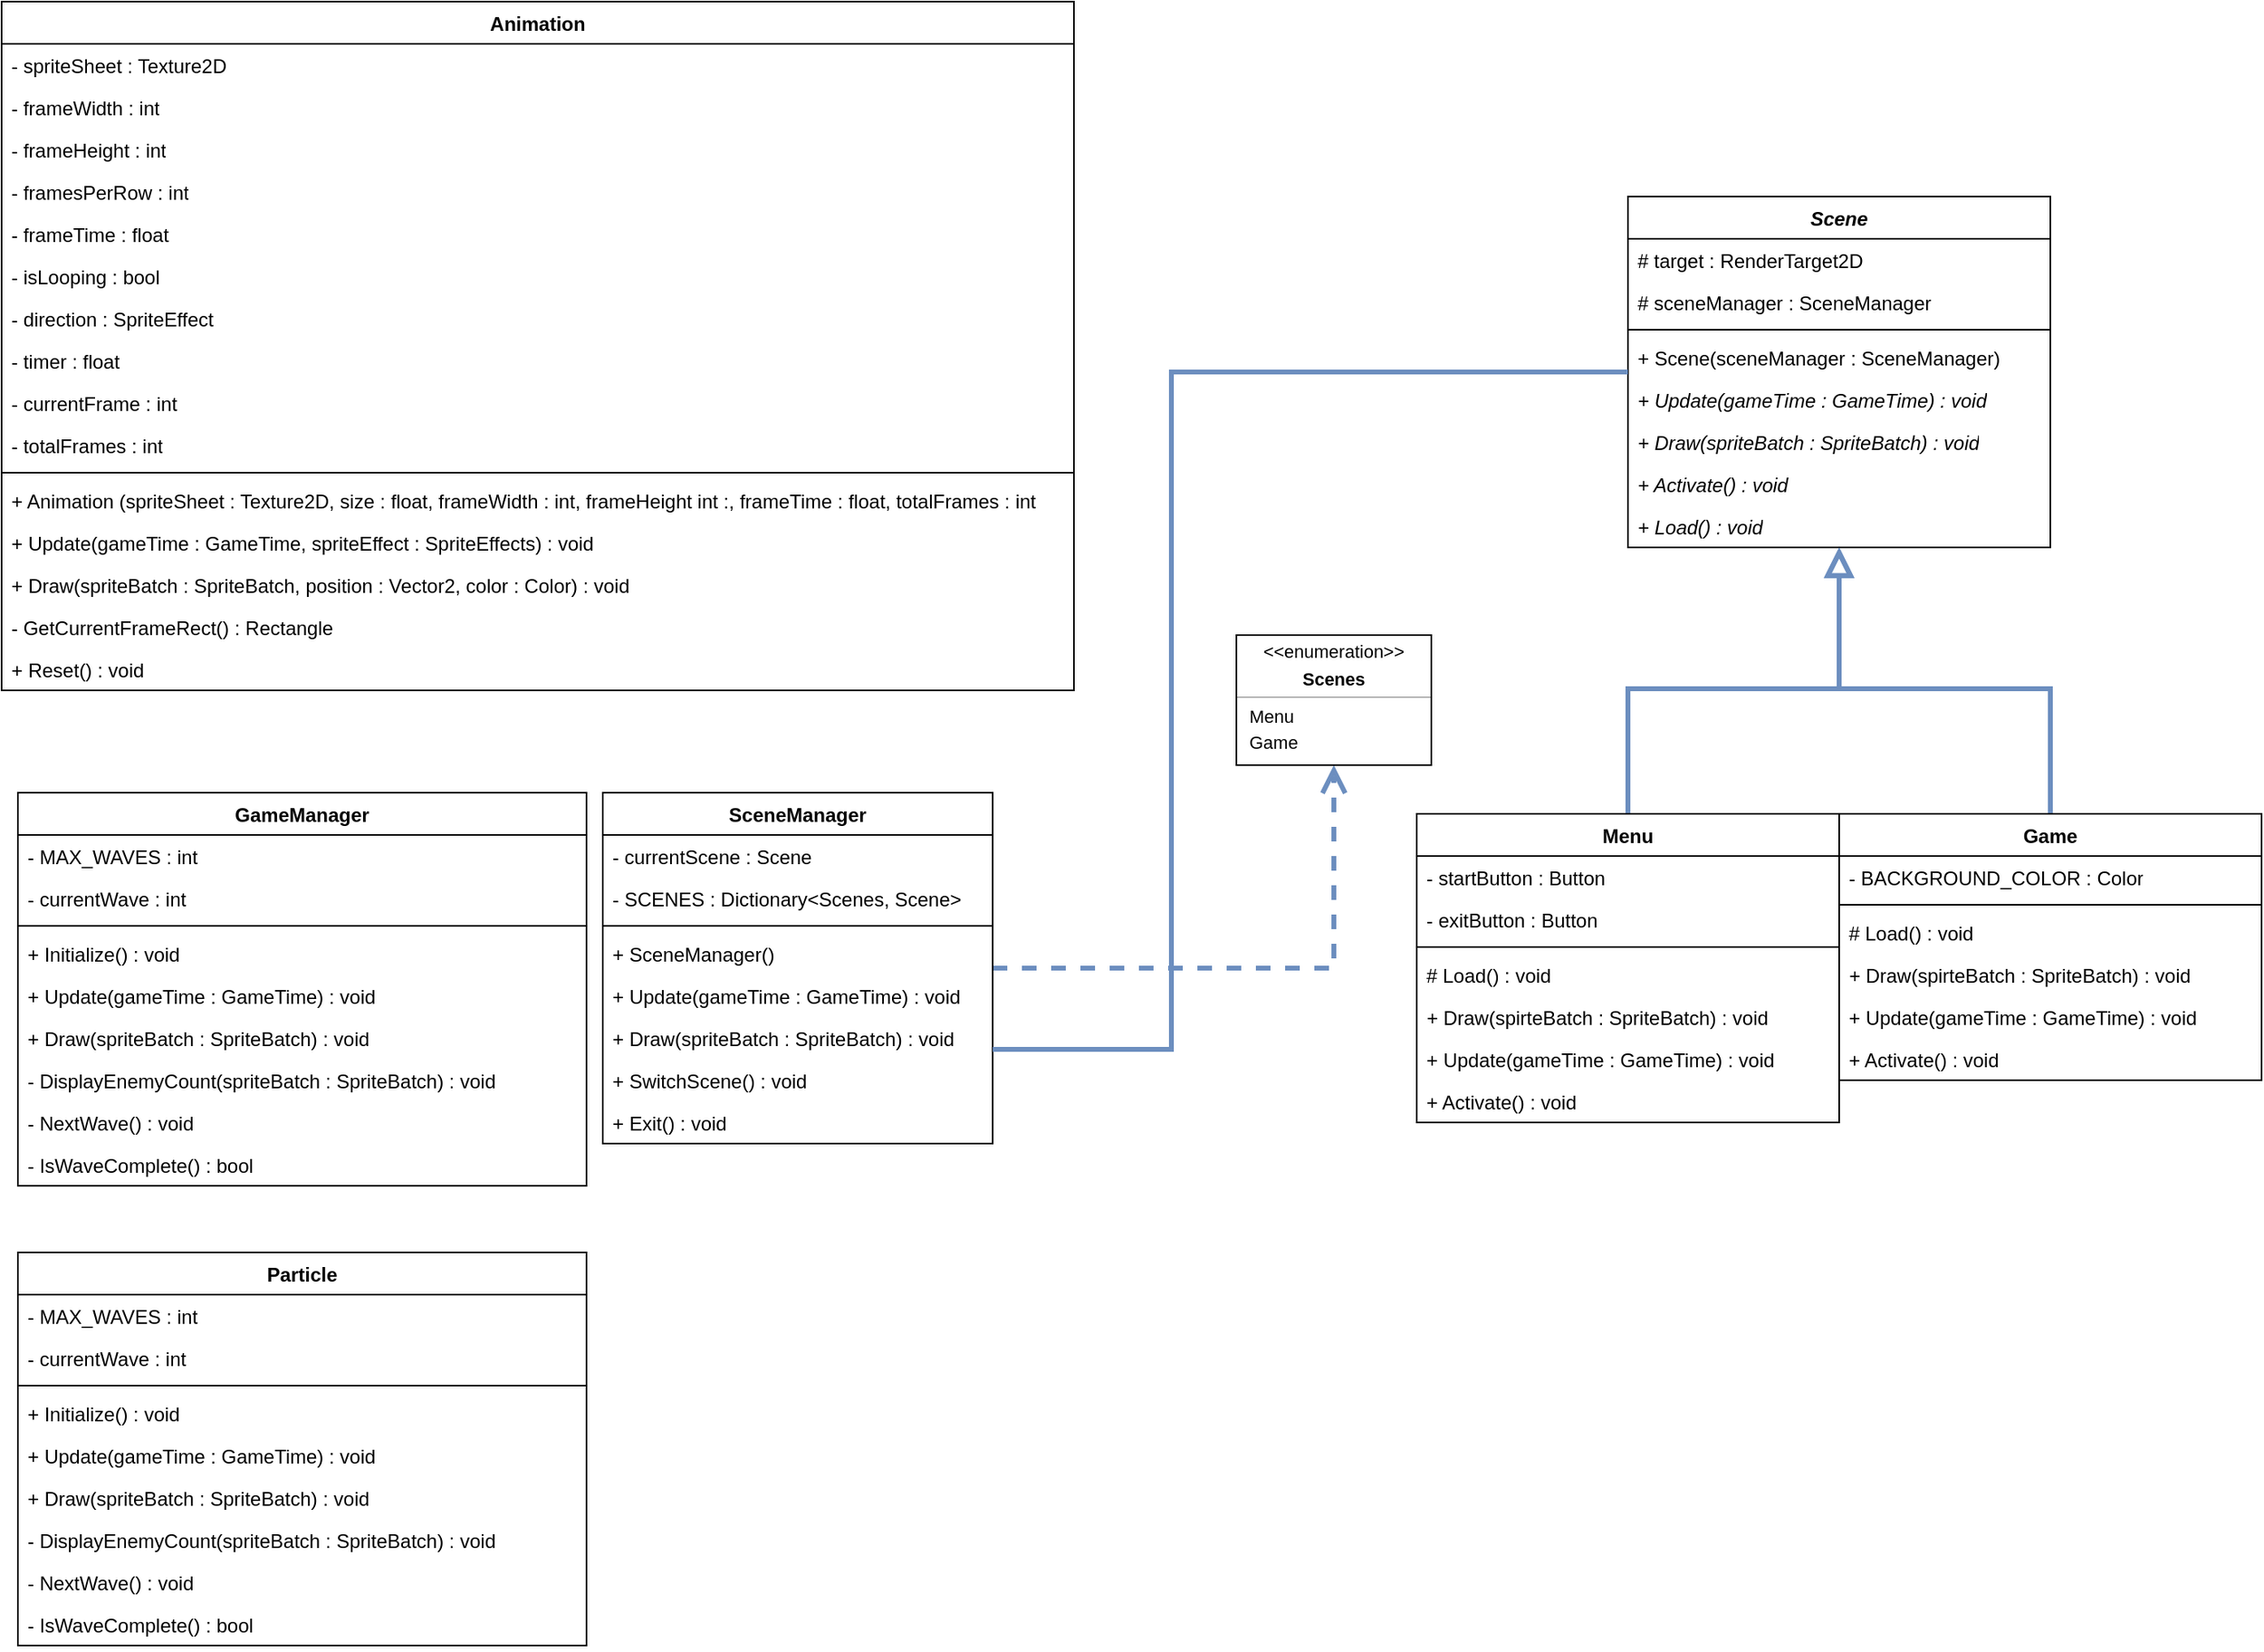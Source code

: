<mxfile version="27.0.9">
  <diagram id="C5RBs43oDa-KdzZeNtuy" name="Page-1">
    <mxGraphModel dx="671" dy="858" grid="1" gridSize="10" guides="1" tooltips="1" connect="1" arrows="1" fold="1" page="1" pageScale="1" pageWidth="827" pageHeight="1169" math="0" shadow="0">
      <root>
        <mxCell id="WIyWlLk6GJQsqaUBKTNV-0" />
        <mxCell id="WIyWlLk6GJQsqaUBKTNV-1" parent="WIyWlLk6GJQsqaUBKTNV-0" />
        <mxCell id="VXJ5ZZsS51Xb56cv5Zg6-0" value="Animation" style="swimlane;fontStyle=1;align=center;verticalAlign=top;childLayout=stackLayout;horizontal=1;startSize=26;horizontalStack=0;resizeParent=1;resizeParentMax=0;resizeLast=0;collapsible=1;marginBottom=0;whiteSpace=wrap;html=1;" parent="WIyWlLk6GJQsqaUBKTNV-1" vertex="1">
          <mxGeometry x="110" y="180" width="660" height="424" as="geometry" />
        </mxCell>
        <mxCell id="VXJ5ZZsS51Xb56cv5Zg6-1" value="- spriteSheet : Texture2D" style="text;strokeColor=none;fillColor=none;align=left;verticalAlign=top;spacingLeft=4;spacingRight=4;overflow=hidden;rotatable=0;points=[[0,0.5],[1,0.5]];portConstraint=eastwest;whiteSpace=wrap;html=1;" parent="VXJ5ZZsS51Xb56cv5Zg6-0" vertex="1">
          <mxGeometry y="26" width="660" height="26" as="geometry" />
        </mxCell>
        <mxCell id="VXJ5ZZsS51Xb56cv5Zg6-7" value="- frameWidth : int" style="text;strokeColor=none;fillColor=none;align=left;verticalAlign=top;spacingLeft=4;spacingRight=4;overflow=hidden;rotatable=0;points=[[0,0.5],[1,0.5]];portConstraint=eastwest;whiteSpace=wrap;html=1;" parent="VXJ5ZZsS51Xb56cv5Zg6-0" vertex="1">
          <mxGeometry y="52" width="660" height="26" as="geometry" />
        </mxCell>
        <mxCell id="VXJ5ZZsS51Xb56cv5Zg6-8" value="- frameHeight : int" style="text;strokeColor=none;fillColor=none;align=left;verticalAlign=top;spacingLeft=4;spacingRight=4;overflow=hidden;rotatable=0;points=[[0,0.5],[1,0.5]];portConstraint=eastwest;whiteSpace=wrap;html=1;" parent="VXJ5ZZsS51Xb56cv5Zg6-0" vertex="1">
          <mxGeometry y="78" width="660" height="26" as="geometry" />
        </mxCell>
        <mxCell id="VXJ5ZZsS51Xb56cv5Zg6-9" value="- framesPerRow : int" style="text;strokeColor=none;fillColor=none;align=left;verticalAlign=top;spacingLeft=4;spacingRight=4;overflow=hidden;rotatable=0;points=[[0,0.5],[1,0.5]];portConstraint=eastwest;whiteSpace=wrap;html=1;" parent="VXJ5ZZsS51Xb56cv5Zg6-0" vertex="1">
          <mxGeometry y="104" width="660" height="26" as="geometry" />
        </mxCell>
        <mxCell id="VXJ5ZZsS51Xb56cv5Zg6-6" value="- frameTime : float" style="text;strokeColor=none;fillColor=none;align=left;verticalAlign=top;spacingLeft=4;spacingRight=4;overflow=hidden;rotatable=0;points=[[0,0.5],[1,0.5]];portConstraint=eastwest;whiteSpace=wrap;html=1;" parent="VXJ5ZZsS51Xb56cv5Zg6-0" vertex="1">
          <mxGeometry y="130" width="660" height="26" as="geometry" />
        </mxCell>
        <mxCell id="VXJ5ZZsS51Xb56cv5Zg6-5" value="- isLooping : bool" style="text;strokeColor=none;fillColor=none;align=left;verticalAlign=top;spacingLeft=4;spacingRight=4;overflow=hidden;rotatable=0;points=[[0,0.5],[1,0.5]];portConstraint=eastwest;whiteSpace=wrap;html=1;" parent="VXJ5ZZsS51Xb56cv5Zg6-0" vertex="1">
          <mxGeometry y="156" width="660" height="26" as="geometry" />
        </mxCell>
        <mxCell id="VXJ5ZZsS51Xb56cv5Zg6-4" value="- direction : SpriteEffect" style="text;strokeColor=none;fillColor=none;align=left;verticalAlign=top;spacingLeft=4;spacingRight=4;overflow=hidden;rotatable=0;points=[[0,0.5],[1,0.5]];portConstraint=eastwest;whiteSpace=wrap;html=1;" parent="VXJ5ZZsS51Xb56cv5Zg6-0" vertex="1">
          <mxGeometry y="182" width="660" height="26" as="geometry" />
        </mxCell>
        <mxCell id="VXJ5ZZsS51Xb56cv5Zg6-11" value="- timer : float" style="text;strokeColor=none;fillColor=none;align=left;verticalAlign=top;spacingLeft=4;spacingRight=4;overflow=hidden;rotatable=0;points=[[0,0.5],[1,0.5]];portConstraint=eastwest;whiteSpace=wrap;html=1;" parent="VXJ5ZZsS51Xb56cv5Zg6-0" vertex="1">
          <mxGeometry y="208" width="660" height="26" as="geometry" />
        </mxCell>
        <mxCell id="VXJ5ZZsS51Xb56cv5Zg6-12" value="- currentFrame : int" style="text;strokeColor=none;fillColor=none;align=left;verticalAlign=top;spacingLeft=4;spacingRight=4;overflow=hidden;rotatable=0;points=[[0,0.5],[1,0.5]];portConstraint=eastwest;whiteSpace=wrap;html=1;" parent="VXJ5ZZsS51Xb56cv5Zg6-0" vertex="1">
          <mxGeometry y="234" width="660" height="26" as="geometry" />
        </mxCell>
        <mxCell id="VXJ5ZZsS51Xb56cv5Zg6-10" value="- totalFrames : int" style="text;strokeColor=none;fillColor=none;align=left;verticalAlign=top;spacingLeft=4;spacingRight=4;overflow=hidden;rotatable=0;points=[[0,0.5],[1,0.5]];portConstraint=eastwest;whiteSpace=wrap;html=1;" parent="VXJ5ZZsS51Xb56cv5Zg6-0" vertex="1">
          <mxGeometry y="260" width="660" height="26" as="geometry" />
        </mxCell>
        <mxCell id="VXJ5ZZsS51Xb56cv5Zg6-2" value="" style="line;strokeWidth=1;fillColor=none;align=left;verticalAlign=middle;spacingTop=-1;spacingLeft=3;spacingRight=3;rotatable=0;labelPosition=right;points=[];portConstraint=eastwest;strokeColor=inherit;" parent="VXJ5ZZsS51Xb56cv5Zg6-0" vertex="1">
          <mxGeometry y="286" width="660" height="8" as="geometry" />
        </mxCell>
        <mxCell id="VXJ5ZZsS51Xb56cv5Zg6-3" value="+ Animation (spriteSheet : Texture2D,&lt;span style=&quot;background-color: transparent; color: light-dark(rgb(0, 0, 0), rgb(255, 255, 255));&quot;&gt;&amp;nbsp;size : float, frameWidth : int, frameHeight int :, frameTime :&amp;nbsp;&lt;/span&gt;float&lt;span style=&quot;background-color: transparent; color: light-dark(rgb(0, 0, 0), rgb(255, 255, 255));&quot;&gt;, totalFrames :&amp;nbsp;&lt;/span&gt;int" style="text;strokeColor=none;fillColor=none;align=left;verticalAlign=top;spacingLeft=4;spacingRight=4;overflow=hidden;rotatable=0;points=[[0,0.5],[1,0.5]];portConstraint=eastwest;whiteSpace=wrap;html=1;" parent="VXJ5ZZsS51Xb56cv5Zg6-0" vertex="1">
          <mxGeometry y="294" width="660" height="26" as="geometry" />
        </mxCell>
        <mxCell id="VXJ5ZZsS51Xb56cv5Zg6-13" value="+ Update(gameTime : GameTime, spriteEffect : SpriteEffects) : void" style="text;strokeColor=none;fillColor=none;align=left;verticalAlign=top;spacingLeft=4;spacingRight=4;overflow=hidden;rotatable=0;points=[[0,0.5],[1,0.5]];portConstraint=eastwest;whiteSpace=wrap;html=1;" parent="VXJ5ZZsS51Xb56cv5Zg6-0" vertex="1">
          <mxGeometry y="320" width="660" height="26" as="geometry" />
        </mxCell>
        <mxCell id="VXJ5ZZsS51Xb56cv5Zg6-14" value="+ Draw(spriteBatch : SpriteBatch, position : Vector2, color : Color) : void" style="text;strokeColor=none;fillColor=none;align=left;verticalAlign=top;spacingLeft=4;spacingRight=4;overflow=hidden;rotatable=0;points=[[0,0.5],[1,0.5]];portConstraint=eastwest;whiteSpace=wrap;html=1;" parent="VXJ5ZZsS51Xb56cv5Zg6-0" vertex="1">
          <mxGeometry y="346" width="660" height="26" as="geometry" />
        </mxCell>
        <mxCell id="VXJ5ZZsS51Xb56cv5Zg6-15" value="- GetCurrentFrameRect() : Rectangle" style="text;strokeColor=none;fillColor=none;align=left;verticalAlign=top;spacingLeft=4;spacingRight=4;overflow=hidden;rotatable=0;points=[[0,0.5],[1,0.5]];portConstraint=eastwest;whiteSpace=wrap;html=1;" parent="VXJ5ZZsS51Xb56cv5Zg6-0" vertex="1">
          <mxGeometry y="372" width="660" height="26" as="geometry" />
        </mxCell>
        <mxCell id="VXJ5ZZsS51Xb56cv5Zg6-16" value="+ Reset() : void" style="text;strokeColor=none;fillColor=none;align=left;verticalAlign=top;spacingLeft=4;spacingRight=4;overflow=hidden;rotatable=0;points=[[0,0.5],[1,0.5]];portConstraint=eastwest;whiteSpace=wrap;html=1;" parent="VXJ5ZZsS51Xb56cv5Zg6-0" vertex="1">
          <mxGeometry y="398" width="660" height="26" as="geometry" />
        </mxCell>
        <mxCell id="9E3erqi0xKMwT2Z8_lyL-12" style="edgeStyle=orthogonalEdgeStyle;shape=connector;rounded=0;orthogonalLoop=1;jettySize=auto;html=1;strokeColor=#6c8ebf;strokeWidth=3;align=center;verticalAlign=middle;fontFamily=Helvetica;fontSize=11;fontColor=default;labelBackgroundColor=default;startFill=0;startSize=11;endArrow=open;endFill=0;endSize=11;fillColor=#dae8fc;dashed=1;entryX=0.5;entryY=1;entryDx=0;entryDy=0;" edge="1" parent="WIyWlLk6GJQsqaUBKTNV-1" source="HJtM9BOFOUi7Kl8gC-9O-0" target="HJtM9BOFOUi7Kl8gC-9O-42">
          <mxGeometry relative="1" as="geometry" />
        </mxCell>
        <mxCell id="HJtM9BOFOUi7Kl8gC-9O-0" value="SceneManager" style="swimlane;fontStyle=1;align=center;verticalAlign=top;childLayout=stackLayout;horizontal=1;startSize=26;horizontalStack=0;resizeParent=1;resizeParentMax=0;resizeLast=0;collapsible=1;marginBottom=0;whiteSpace=wrap;html=1;" parent="WIyWlLk6GJQsqaUBKTNV-1" vertex="1">
          <mxGeometry x="480" y="667" width="240" height="216" as="geometry" />
        </mxCell>
        <mxCell id="HJtM9BOFOUi7Kl8gC-9O-1" value="- currentScene : Scene" style="text;strokeColor=none;fillColor=none;align=left;verticalAlign=top;spacingLeft=4;spacingRight=4;overflow=hidden;rotatable=0;points=[[0,0.5],[1,0.5]];portConstraint=eastwest;whiteSpace=wrap;html=1;" parent="HJtM9BOFOUi7Kl8gC-9O-0" vertex="1">
          <mxGeometry y="26" width="240" height="26" as="geometry" />
        </mxCell>
        <mxCell id="HJtM9BOFOUi7Kl8gC-9O-2" value="- SCENES : Dictionary&amp;lt;Scenes, Scene&amp;gt;" style="text;strokeColor=none;fillColor=none;align=left;verticalAlign=top;spacingLeft=4;spacingRight=4;overflow=hidden;rotatable=0;points=[[0,0.5],[1,0.5]];portConstraint=eastwest;whiteSpace=wrap;html=1;" parent="HJtM9BOFOUi7Kl8gC-9O-0" vertex="1">
          <mxGeometry y="52" width="240" height="26" as="geometry" />
        </mxCell>
        <mxCell id="HJtM9BOFOUi7Kl8gC-9O-11" value="" style="line;strokeWidth=1;fillColor=none;align=left;verticalAlign=middle;spacingTop=-1;spacingLeft=3;spacingRight=3;rotatable=0;labelPosition=right;points=[];portConstraint=eastwest;strokeColor=inherit;" parent="HJtM9BOFOUi7Kl8gC-9O-0" vertex="1">
          <mxGeometry y="78" width="240" height="8" as="geometry" />
        </mxCell>
        <mxCell id="HJtM9BOFOUi7Kl8gC-9O-12" value="+ SceneManager()" style="text;strokeColor=none;fillColor=none;align=left;verticalAlign=top;spacingLeft=4;spacingRight=4;overflow=hidden;rotatable=0;points=[[0,0.5],[1,0.5]];portConstraint=eastwest;whiteSpace=wrap;html=1;" parent="HJtM9BOFOUi7Kl8gC-9O-0" vertex="1">
          <mxGeometry y="86" width="240" height="26" as="geometry" />
        </mxCell>
        <mxCell id="HJtM9BOFOUi7Kl8gC-9O-13" value="+ Update(gameTime : GameTime) : void" style="text;strokeColor=none;fillColor=none;align=left;verticalAlign=top;spacingLeft=4;spacingRight=4;overflow=hidden;rotatable=0;points=[[0,0.5],[1,0.5]];portConstraint=eastwest;whiteSpace=wrap;html=1;" parent="HJtM9BOFOUi7Kl8gC-9O-0" vertex="1">
          <mxGeometry y="112" width="240" height="26" as="geometry" />
        </mxCell>
        <mxCell id="HJtM9BOFOUi7Kl8gC-9O-14" value="+ Draw(spriteBatch : SpriteBatch) : void" style="text;strokeColor=none;fillColor=none;align=left;verticalAlign=top;spacingLeft=4;spacingRight=4;overflow=hidden;rotatable=0;points=[[0,0.5],[1,0.5]];portConstraint=eastwest;whiteSpace=wrap;html=1;" parent="HJtM9BOFOUi7Kl8gC-9O-0" vertex="1">
          <mxGeometry y="138" width="240" height="26" as="geometry" />
        </mxCell>
        <mxCell id="HJtM9BOFOUi7Kl8gC-9O-15" value="+ SwitchScene() : void" style="text;strokeColor=none;fillColor=none;align=left;verticalAlign=top;spacingLeft=4;spacingRight=4;overflow=hidden;rotatable=0;points=[[0,0.5],[1,0.5]];portConstraint=eastwest;whiteSpace=wrap;html=1;" parent="HJtM9BOFOUi7Kl8gC-9O-0" vertex="1">
          <mxGeometry y="164" width="240" height="26" as="geometry" />
        </mxCell>
        <mxCell id="HJtM9BOFOUi7Kl8gC-9O-16" value="+ Exit() : void" style="text;strokeColor=none;fillColor=none;align=left;verticalAlign=top;spacingLeft=4;spacingRight=4;overflow=hidden;rotatable=0;points=[[0,0.5],[1,0.5]];portConstraint=eastwest;whiteSpace=wrap;html=1;" parent="HJtM9BOFOUi7Kl8gC-9O-0" vertex="1">
          <mxGeometry y="190" width="240" height="26" as="geometry" />
        </mxCell>
        <mxCell id="HJtM9BOFOUi7Kl8gC-9O-17" value="&lt;i&gt;Scene&lt;/i&gt;" style="swimlane;fontStyle=1;align=center;verticalAlign=top;childLayout=stackLayout;horizontal=1;startSize=26;horizontalStack=0;resizeParent=1;resizeParentMax=0;resizeLast=0;collapsible=1;marginBottom=0;whiteSpace=wrap;html=1;" parent="WIyWlLk6GJQsqaUBKTNV-1" vertex="1">
          <mxGeometry x="1111" y="300" width="260" height="216" as="geometry" />
        </mxCell>
        <mxCell id="HJtM9BOFOUi7Kl8gC-9O-18" value="# target : RenderTarget2D" style="text;strokeColor=none;fillColor=none;align=left;verticalAlign=top;spacingLeft=4;spacingRight=4;overflow=hidden;rotatable=0;points=[[0,0.5],[1,0.5]];portConstraint=eastwest;whiteSpace=wrap;html=1;" parent="HJtM9BOFOUi7Kl8gC-9O-17" vertex="1">
          <mxGeometry y="26" width="260" height="26" as="geometry" />
        </mxCell>
        <mxCell id="HJtM9BOFOUi7Kl8gC-9O-19" value="# sceneManager : SceneManager" style="text;strokeColor=none;fillColor=none;align=left;verticalAlign=top;spacingLeft=4;spacingRight=4;overflow=hidden;rotatable=0;points=[[0,0.5],[1,0.5]];portConstraint=eastwest;whiteSpace=wrap;html=1;" parent="HJtM9BOFOUi7Kl8gC-9O-17" vertex="1">
          <mxGeometry y="52" width="260" height="26" as="geometry" />
        </mxCell>
        <mxCell id="HJtM9BOFOUi7Kl8gC-9O-28" value="" style="line;strokeWidth=1;fillColor=none;align=left;verticalAlign=middle;spacingTop=-1;spacingLeft=3;spacingRight=3;rotatable=0;labelPosition=right;points=[];portConstraint=eastwest;strokeColor=inherit;" parent="HJtM9BOFOUi7Kl8gC-9O-17" vertex="1">
          <mxGeometry y="78" width="260" height="8" as="geometry" />
        </mxCell>
        <mxCell id="HJtM9BOFOUi7Kl8gC-9O-29" value="+ Scene(sceneManager : SceneManager)" style="text;strokeColor=none;fillColor=none;align=left;verticalAlign=top;spacingLeft=4;spacingRight=4;overflow=hidden;rotatable=0;points=[[0,0.5],[1,0.5]];portConstraint=eastwest;whiteSpace=wrap;html=1;" parent="HJtM9BOFOUi7Kl8gC-9O-17" vertex="1">
          <mxGeometry y="86" width="260" height="26" as="geometry" />
        </mxCell>
        <mxCell id="HJtM9BOFOUi7Kl8gC-9O-30" value="&lt;i&gt;+ Update(gameTime : GameTime) : void&lt;/i&gt;" style="text;strokeColor=none;fillColor=none;align=left;verticalAlign=top;spacingLeft=4;spacingRight=4;overflow=hidden;rotatable=0;points=[[0,0.5],[1,0.5]];portConstraint=eastwest;whiteSpace=wrap;html=1;" parent="HJtM9BOFOUi7Kl8gC-9O-17" vertex="1">
          <mxGeometry y="112" width="260" height="26" as="geometry" />
        </mxCell>
        <mxCell id="HJtM9BOFOUi7Kl8gC-9O-31" value="&lt;i&gt;+ Draw(spriteBatch : SpriteBatch) : void&lt;/i&gt;" style="text;strokeColor=none;fillColor=none;align=left;verticalAlign=top;spacingLeft=4;spacingRight=4;overflow=hidden;rotatable=0;points=[[0,0.5],[1,0.5]];portConstraint=eastwest;whiteSpace=wrap;html=1;" parent="HJtM9BOFOUi7Kl8gC-9O-17" vertex="1">
          <mxGeometry y="138" width="260" height="26" as="geometry" />
        </mxCell>
        <mxCell id="HJtM9BOFOUi7Kl8gC-9O-32" value="&lt;i&gt;+ Activate() : void&lt;/i&gt;" style="text;strokeColor=none;fillColor=none;align=left;verticalAlign=top;spacingLeft=4;spacingRight=4;overflow=hidden;rotatable=0;points=[[0,0.5],[1,0.5]];portConstraint=eastwest;whiteSpace=wrap;html=1;" parent="HJtM9BOFOUi7Kl8gC-9O-17" vertex="1">
          <mxGeometry y="164" width="260" height="26" as="geometry" />
        </mxCell>
        <mxCell id="HJtM9BOFOUi7Kl8gC-9O-34" value="&lt;i&gt;+ Load() : void&lt;/i&gt;" style="text;strokeColor=none;fillColor=none;align=left;verticalAlign=top;spacingLeft=4;spacingRight=4;overflow=hidden;rotatable=0;points=[[0,0.5],[1,0.5]];portConstraint=eastwest;whiteSpace=wrap;html=1;" parent="HJtM9BOFOUi7Kl8gC-9O-17" vertex="1">
          <mxGeometry y="190" width="260" height="26" as="geometry" />
        </mxCell>
        <mxCell id="HJtM9BOFOUi7Kl8gC-9O-35" style="edgeStyle=orthogonalEdgeStyle;rounded=0;orthogonalLoop=1;jettySize=auto;html=1;strokeWidth=3;endArrow=none;endFill=0;startSize=11;endSize=11;fillColor=#dae8fc;strokeColor=#6c8ebf;startFill=0;" parent="WIyWlLk6GJQsqaUBKTNV-1" source="HJtM9BOFOUi7Kl8gC-9O-0" target="HJtM9BOFOUi7Kl8gC-9O-17" edge="1">
          <mxGeometry relative="1" as="geometry">
            <Array as="points">
              <mxPoint x="830" y="825" />
              <mxPoint x="830" y="408" />
            </Array>
            <mxPoint x="770" y="825" as="sourcePoint" />
          </mxGeometry>
        </mxCell>
        <mxCell id="HJtM9BOFOUi7Kl8gC-9O-36" value="" style="fontStyle=1;align=center;verticalAlign=middle;childLayout=stackLayout;horizontal=1;horizontalStack=0;resizeParent=1;resizeParentMax=0;resizeLast=0;marginBottom=0;fontFamily=Helvetica;fontSize=11;fontColor=default;labelBackgroundColor=default;" parent="WIyWlLk6GJQsqaUBKTNV-1" vertex="1">
          <mxGeometry x="870" y="570" width="120" height="80" as="geometry" />
        </mxCell>
        <mxCell id="HJtM9BOFOUi7Kl8gC-9O-37" value="&amp;lt;&amp;lt;enumeration&amp;gt;&amp;gt;" style="html=1;align=center;spacing=0;verticalAlign=middle;strokeColor=none;fillColor=none;whiteSpace=wrap;fontFamily=Helvetica;fontSize=11;fontColor=default;labelBackgroundColor=default;" parent="HJtM9BOFOUi7Kl8gC-9O-36" vertex="1">
          <mxGeometry width="120" height="20" as="geometry" />
        </mxCell>
        <mxCell id="HJtM9BOFOUi7Kl8gC-9O-38" value="Scenes" style="html=1;align=center;spacing=0;verticalAlign=middle;strokeColor=none;fillColor=none;whiteSpace=wrap;fontStyle=1;fontFamily=Helvetica;fontSize=11;fontColor=default;labelBackgroundColor=default;" parent="HJtM9BOFOUi7Kl8gC-9O-36" vertex="1">
          <mxGeometry y="20" width="120" height="14" as="geometry" />
        </mxCell>
        <mxCell id="HJtM9BOFOUi7Kl8gC-9O-39" value="" style="line;strokeWidth=0.25;fillColor=none;align=left;verticalAlign=middle;spacingTop=-1;spacingLeft=3;spacingRight=3;rotatable=0;labelPosition=right;points=[];portConstraint=eastwest;fontFamily=Helvetica;fontSize=11;fontColor=default;labelBackgroundColor=default;" parent="HJtM9BOFOUi7Kl8gC-9O-36" vertex="1">
          <mxGeometry y="34" width="120" height="8" as="geometry" />
        </mxCell>
        <mxCell id="HJtM9BOFOUi7Kl8gC-9O-40" value="Menu" style="html=1;align=left;spacing=0;spacingLeft=8;verticalAlign=middle;strokeColor=none;fillColor=none;whiteSpace=wrap;fontFamily=Helvetica;fontSize=11;fontColor=default;labelBackgroundColor=default;" parent="HJtM9BOFOUi7Kl8gC-9O-36" vertex="1">
          <mxGeometry y="42" width="120" height="16" as="geometry" />
        </mxCell>
        <mxCell id="HJtM9BOFOUi7Kl8gC-9O-41" value="Game" style="html=1;align=left;spacing=0;spacingLeft=8;verticalAlign=middle;strokeColor=none;fillColor=none;whiteSpace=wrap;fontFamily=Helvetica;fontSize=11;fontColor=default;labelBackgroundColor=default;" parent="HJtM9BOFOUi7Kl8gC-9O-36" vertex="1">
          <mxGeometry y="58" width="120" height="16" as="geometry" />
        </mxCell>
        <mxCell id="HJtM9BOFOUi7Kl8gC-9O-42" value="" style="html=1;align=left;spacing=0;spacingLeft=8;verticalAlign=middle;strokeColor=none;fillColor=none;whiteSpace=wrap;fontFamily=Helvetica;fontSize=11;fontColor=default;labelBackgroundColor=default;" parent="HJtM9BOFOUi7Kl8gC-9O-36" vertex="1">
          <mxGeometry y="74" width="120" height="6" as="geometry" />
        </mxCell>
        <mxCell id="HJtM9BOFOUi7Kl8gC-9O-52" style="edgeStyle=orthogonalEdgeStyle;shape=connector;rounded=0;orthogonalLoop=1;jettySize=auto;html=1;exitX=0.5;exitY=0;exitDx=0;exitDy=0;strokeColor=#6c8ebf;strokeWidth=3;align=center;verticalAlign=middle;fontFamily=Helvetica;fontSize=11;fontColor=default;labelBackgroundColor=default;startSize=11;endArrow=block;endFill=0;endSize=11;fillColor=#dae8fc;" parent="WIyWlLk6GJQsqaUBKTNV-1" source="HJtM9BOFOUi7Kl8gC-9O-43" target="HJtM9BOFOUi7Kl8gC-9O-17" edge="1">
          <mxGeometry relative="1" as="geometry" />
        </mxCell>
        <mxCell id="HJtM9BOFOUi7Kl8gC-9O-43" value="Menu" style="swimlane;fontStyle=1;align=center;verticalAlign=top;childLayout=stackLayout;horizontal=1;startSize=26;horizontalStack=0;resizeParent=1;resizeParentMax=0;resizeLast=0;collapsible=1;marginBottom=0;whiteSpace=wrap;html=1;" parent="WIyWlLk6GJQsqaUBKTNV-1" vertex="1">
          <mxGeometry x="981" y="680" width="260" height="190" as="geometry" />
        </mxCell>
        <mxCell id="HJtM9BOFOUi7Kl8gC-9O-44" value="- startButton : Button" style="text;strokeColor=none;fillColor=none;align=left;verticalAlign=top;spacingLeft=4;spacingRight=4;overflow=hidden;rotatable=0;points=[[0,0.5],[1,0.5]];portConstraint=eastwest;whiteSpace=wrap;html=1;" parent="HJtM9BOFOUi7Kl8gC-9O-43" vertex="1">
          <mxGeometry y="26" width="260" height="26" as="geometry" />
        </mxCell>
        <mxCell id="HJtM9BOFOUi7Kl8gC-9O-45" value="- exitButton : Button" style="text;strokeColor=none;fillColor=none;align=left;verticalAlign=top;spacingLeft=4;spacingRight=4;overflow=hidden;rotatable=0;points=[[0,0.5],[1,0.5]];portConstraint=eastwest;whiteSpace=wrap;html=1;" parent="HJtM9BOFOUi7Kl8gC-9O-43" vertex="1">
          <mxGeometry y="52" width="260" height="26" as="geometry" />
        </mxCell>
        <mxCell id="HJtM9BOFOUi7Kl8gC-9O-46" value="" style="line;strokeWidth=1;fillColor=none;align=left;verticalAlign=middle;spacingTop=-1;spacingLeft=3;spacingRight=3;rotatable=0;labelPosition=right;points=[];portConstraint=eastwest;strokeColor=inherit;" parent="HJtM9BOFOUi7Kl8gC-9O-43" vertex="1">
          <mxGeometry y="78" width="260" height="8" as="geometry" />
        </mxCell>
        <mxCell id="HJtM9BOFOUi7Kl8gC-9O-47" value="# Load() : void" style="text;strokeColor=none;fillColor=none;align=left;verticalAlign=top;spacingLeft=4;spacingRight=4;overflow=hidden;rotatable=0;points=[[0,0.5],[1,0.5]];portConstraint=eastwest;whiteSpace=wrap;html=1;" parent="HJtM9BOFOUi7Kl8gC-9O-43" vertex="1">
          <mxGeometry y="86" width="260" height="26" as="geometry" />
        </mxCell>
        <mxCell id="HJtM9BOFOUi7Kl8gC-9O-48" value="&lt;i&gt;+ &lt;/i&gt;Draw(spirteBatch : SpriteBatch) : void&amp;nbsp;" style="text;strokeColor=none;fillColor=none;align=left;verticalAlign=top;spacingLeft=4;spacingRight=4;overflow=hidden;rotatable=0;points=[[0,0.5],[1,0.5]];portConstraint=eastwest;whiteSpace=wrap;html=1;" parent="HJtM9BOFOUi7Kl8gC-9O-43" vertex="1">
          <mxGeometry y="112" width="260" height="26" as="geometry" />
        </mxCell>
        <mxCell id="HJtM9BOFOUi7Kl8gC-9O-53" value="+ Update(gameTime : GameTime) : void" style="text;strokeColor=none;fillColor=none;align=left;verticalAlign=top;spacingLeft=4;spacingRight=4;overflow=hidden;rotatable=0;points=[[0,0.5],[1,0.5]];portConstraint=eastwest;whiteSpace=wrap;html=1;" parent="HJtM9BOFOUi7Kl8gC-9O-43" vertex="1">
          <mxGeometry y="138" width="260" height="26" as="geometry" />
        </mxCell>
        <mxCell id="HJtM9BOFOUi7Kl8gC-9O-50" value="+ Activate() : void" style="text;strokeColor=none;fillColor=none;align=left;verticalAlign=top;spacingLeft=4;spacingRight=4;overflow=hidden;rotatable=0;points=[[0,0.5],[1,0.5]];portConstraint=eastwest;whiteSpace=wrap;html=1;" parent="HJtM9BOFOUi7Kl8gC-9O-43" vertex="1">
          <mxGeometry y="164" width="260" height="26" as="geometry" />
        </mxCell>
        <mxCell id="HJtM9BOFOUi7Kl8gC-9O-63" style="edgeStyle=orthogonalEdgeStyle;shape=connector;rounded=0;orthogonalLoop=1;jettySize=auto;html=1;exitX=0.5;exitY=0;exitDx=0;exitDy=0;strokeColor=#6c8ebf;strokeWidth=3;align=center;verticalAlign=middle;fontFamily=Helvetica;fontSize=11;fontColor=default;labelBackgroundColor=default;startSize=11;endArrow=block;endFill=0;endSize=11;fillColor=#dae8fc;" parent="WIyWlLk6GJQsqaUBKTNV-1" source="HJtM9BOFOUi7Kl8gC-9O-55" target="HJtM9BOFOUi7Kl8gC-9O-17" edge="1">
          <mxGeometry relative="1" as="geometry" />
        </mxCell>
        <mxCell id="HJtM9BOFOUi7Kl8gC-9O-55" value="Game" style="swimlane;fontStyle=1;align=center;verticalAlign=top;childLayout=stackLayout;horizontal=1;startSize=26;horizontalStack=0;resizeParent=1;resizeParentMax=0;resizeLast=0;collapsible=1;marginBottom=0;whiteSpace=wrap;html=1;" parent="WIyWlLk6GJQsqaUBKTNV-1" vertex="1">
          <mxGeometry x="1241" y="680" width="260" height="164" as="geometry" />
        </mxCell>
        <mxCell id="HJtM9BOFOUi7Kl8gC-9O-56" value="- BACKGROUND_COLOR : Color" style="text;strokeColor=none;fillColor=none;align=left;verticalAlign=top;spacingLeft=4;spacingRight=4;overflow=hidden;rotatable=0;points=[[0,0.5],[1,0.5]];portConstraint=eastwest;whiteSpace=wrap;html=1;" parent="HJtM9BOFOUi7Kl8gC-9O-55" vertex="1">
          <mxGeometry y="26" width="260" height="26" as="geometry" />
        </mxCell>
        <mxCell id="HJtM9BOFOUi7Kl8gC-9O-58" value="" style="line;strokeWidth=1;fillColor=none;align=left;verticalAlign=middle;spacingTop=-1;spacingLeft=3;spacingRight=3;rotatable=0;labelPosition=right;points=[];portConstraint=eastwest;strokeColor=inherit;" parent="HJtM9BOFOUi7Kl8gC-9O-55" vertex="1">
          <mxGeometry y="52" width="260" height="8" as="geometry" />
        </mxCell>
        <mxCell id="HJtM9BOFOUi7Kl8gC-9O-59" value="# Load() : void" style="text;strokeColor=none;fillColor=none;align=left;verticalAlign=top;spacingLeft=4;spacingRight=4;overflow=hidden;rotatable=0;points=[[0,0.5],[1,0.5]];portConstraint=eastwest;whiteSpace=wrap;html=1;" parent="HJtM9BOFOUi7Kl8gC-9O-55" vertex="1">
          <mxGeometry y="60" width="260" height="26" as="geometry" />
        </mxCell>
        <mxCell id="HJtM9BOFOUi7Kl8gC-9O-60" value="&lt;i&gt;+ &lt;/i&gt;Draw(spirteBatch : SpriteBatch) : void&amp;nbsp;" style="text;strokeColor=none;fillColor=none;align=left;verticalAlign=top;spacingLeft=4;spacingRight=4;overflow=hidden;rotatable=0;points=[[0,0.5],[1,0.5]];portConstraint=eastwest;whiteSpace=wrap;html=1;" parent="HJtM9BOFOUi7Kl8gC-9O-55" vertex="1">
          <mxGeometry y="86" width="260" height="26" as="geometry" />
        </mxCell>
        <mxCell id="HJtM9BOFOUi7Kl8gC-9O-61" value="+ Update(gameTime : GameTime) : void" style="text;strokeColor=none;fillColor=none;align=left;verticalAlign=top;spacingLeft=4;spacingRight=4;overflow=hidden;rotatable=0;points=[[0,0.5],[1,0.5]];portConstraint=eastwest;whiteSpace=wrap;html=1;" parent="HJtM9BOFOUi7Kl8gC-9O-55" vertex="1">
          <mxGeometry y="112" width="260" height="26" as="geometry" />
        </mxCell>
        <mxCell id="HJtM9BOFOUi7Kl8gC-9O-62" value="+ Activate() : void" style="text;strokeColor=none;fillColor=none;align=left;verticalAlign=top;spacingLeft=4;spacingRight=4;overflow=hidden;rotatable=0;points=[[0,0.5],[1,0.5]];portConstraint=eastwest;whiteSpace=wrap;html=1;" parent="HJtM9BOFOUi7Kl8gC-9O-55" vertex="1">
          <mxGeometry y="138" width="260" height="26" as="geometry" />
        </mxCell>
        <mxCell id="9E3erqi0xKMwT2Z8_lyL-1" value="GameManager" style="swimlane;fontStyle=1;align=center;verticalAlign=top;childLayout=stackLayout;horizontal=1;startSize=26;horizontalStack=0;resizeParent=1;resizeParentMax=0;resizeLast=0;collapsible=1;marginBottom=0;whiteSpace=wrap;html=1;" vertex="1" parent="WIyWlLk6GJQsqaUBKTNV-1">
          <mxGeometry x="120" y="667" width="350" height="242" as="geometry" />
        </mxCell>
        <mxCell id="9E3erqi0xKMwT2Z8_lyL-2" value="- MAX_WAVES : int" style="text;strokeColor=none;fillColor=none;align=left;verticalAlign=top;spacingLeft=4;spacingRight=4;overflow=hidden;rotatable=0;points=[[0,0.5],[1,0.5]];portConstraint=eastwest;whiteSpace=wrap;html=1;" vertex="1" parent="9E3erqi0xKMwT2Z8_lyL-1">
          <mxGeometry y="26" width="350" height="26" as="geometry" />
        </mxCell>
        <mxCell id="9E3erqi0xKMwT2Z8_lyL-3" value="- currentWave : int" style="text;strokeColor=none;fillColor=none;align=left;verticalAlign=top;spacingLeft=4;spacingRight=4;overflow=hidden;rotatable=0;points=[[0,0.5],[1,0.5]];portConstraint=eastwest;whiteSpace=wrap;html=1;" vertex="1" parent="9E3erqi0xKMwT2Z8_lyL-1">
          <mxGeometry y="52" width="350" height="26" as="geometry" />
        </mxCell>
        <mxCell id="9E3erqi0xKMwT2Z8_lyL-4" value="" style="line;strokeWidth=1;fillColor=none;align=left;verticalAlign=middle;spacingTop=-1;spacingLeft=3;spacingRight=3;rotatable=0;labelPosition=right;points=[];portConstraint=eastwest;strokeColor=inherit;" vertex="1" parent="9E3erqi0xKMwT2Z8_lyL-1">
          <mxGeometry y="78" width="350" height="8" as="geometry" />
        </mxCell>
        <mxCell id="9E3erqi0xKMwT2Z8_lyL-5" value="+ Initialize() : void" style="text;strokeColor=none;fillColor=none;align=left;verticalAlign=top;spacingLeft=4;spacingRight=4;overflow=hidden;rotatable=0;points=[[0,0.5],[1,0.5]];portConstraint=eastwest;whiteSpace=wrap;html=1;" vertex="1" parent="9E3erqi0xKMwT2Z8_lyL-1">
          <mxGeometry y="86" width="350" height="26" as="geometry" />
        </mxCell>
        <mxCell id="9E3erqi0xKMwT2Z8_lyL-6" value="+ Update(gameTime : GameTime) : void" style="text;strokeColor=none;fillColor=none;align=left;verticalAlign=top;spacingLeft=4;spacingRight=4;overflow=hidden;rotatable=0;points=[[0,0.5],[1,0.5]];portConstraint=eastwest;whiteSpace=wrap;html=1;" vertex="1" parent="9E3erqi0xKMwT2Z8_lyL-1">
          <mxGeometry y="112" width="350" height="26" as="geometry" />
        </mxCell>
        <mxCell id="9E3erqi0xKMwT2Z8_lyL-7" value="+ Draw(spriteBatch : SpriteBatch) : void" style="text;strokeColor=none;fillColor=none;align=left;verticalAlign=top;spacingLeft=4;spacingRight=4;overflow=hidden;rotatable=0;points=[[0,0.5],[1,0.5]];portConstraint=eastwest;whiteSpace=wrap;html=1;" vertex="1" parent="9E3erqi0xKMwT2Z8_lyL-1">
          <mxGeometry y="138" width="350" height="26" as="geometry" />
        </mxCell>
        <mxCell id="9E3erqi0xKMwT2Z8_lyL-8" value="- DisplayEnemyCount(spriteBatch : SpriteBatch) : void" style="text;strokeColor=none;fillColor=none;align=left;verticalAlign=top;spacingLeft=4;spacingRight=4;overflow=hidden;rotatable=0;points=[[0,0.5],[1,0.5]];portConstraint=eastwest;whiteSpace=wrap;html=1;" vertex="1" parent="9E3erqi0xKMwT2Z8_lyL-1">
          <mxGeometry y="164" width="350" height="26" as="geometry" />
        </mxCell>
        <mxCell id="9E3erqi0xKMwT2Z8_lyL-9" value="- NextWave() : void&amp;nbsp;" style="text;strokeColor=none;fillColor=none;align=left;verticalAlign=top;spacingLeft=4;spacingRight=4;overflow=hidden;rotatable=0;points=[[0,0.5],[1,0.5]];portConstraint=eastwest;whiteSpace=wrap;html=1;" vertex="1" parent="9E3erqi0xKMwT2Z8_lyL-1">
          <mxGeometry y="190" width="350" height="26" as="geometry" />
        </mxCell>
        <mxCell id="9E3erqi0xKMwT2Z8_lyL-10" value="- IsWaveComplete() : bool" style="text;strokeColor=none;fillColor=none;align=left;verticalAlign=top;spacingLeft=4;spacingRight=4;overflow=hidden;rotatable=0;points=[[0,0.5],[1,0.5]];portConstraint=eastwest;whiteSpace=wrap;html=1;" vertex="1" parent="9E3erqi0xKMwT2Z8_lyL-1">
          <mxGeometry y="216" width="350" height="26" as="geometry" />
        </mxCell>
        <mxCell id="9E3erqi0xKMwT2Z8_lyL-13" value="Particle" style="swimlane;fontStyle=1;align=center;verticalAlign=top;childLayout=stackLayout;horizontal=1;startSize=26;horizontalStack=0;resizeParent=1;resizeParentMax=0;resizeLast=0;collapsible=1;marginBottom=0;whiteSpace=wrap;html=1;" vertex="1" parent="WIyWlLk6GJQsqaUBKTNV-1">
          <mxGeometry x="120" y="950" width="350" height="242" as="geometry" />
        </mxCell>
        <mxCell id="9E3erqi0xKMwT2Z8_lyL-14" value="- MAX_WAVES : int" style="text;strokeColor=none;fillColor=none;align=left;verticalAlign=top;spacingLeft=4;spacingRight=4;overflow=hidden;rotatable=0;points=[[0,0.5],[1,0.5]];portConstraint=eastwest;whiteSpace=wrap;html=1;" vertex="1" parent="9E3erqi0xKMwT2Z8_lyL-13">
          <mxGeometry y="26" width="350" height="26" as="geometry" />
        </mxCell>
        <mxCell id="9E3erqi0xKMwT2Z8_lyL-15" value="- currentWave : int" style="text;strokeColor=none;fillColor=none;align=left;verticalAlign=top;spacingLeft=4;spacingRight=4;overflow=hidden;rotatable=0;points=[[0,0.5],[1,0.5]];portConstraint=eastwest;whiteSpace=wrap;html=1;" vertex="1" parent="9E3erqi0xKMwT2Z8_lyL-13">
          <mxGeometry y="52" width="350" height="26" as="geometry" />
        </mxCell>
        <mxCell id="9E3erqi0xKMwT2Z8_lyL-16" value="" style="line;strokeWidth=1;fillColor=none;align=left;verticalAlign=middle;spacingTop=-1;spacingLeft=3;spacingRight=3;rotatable=0;labelPosition=right;points=[];portConstraint=eastwest;strokeColor=inherit;" vertex="1" parent="9E3erqi0xKMwT2Z8_lyL-13">
          <mxGeometry y="78" width="350" height="8" as="geometry" />
        </mxCell>
        <mxCell id="9E3erqi0xKMwT2Z8_lyL-17" value="+ Initialize() : void" style="text;strokeColor=none;fillColor=none;align=left;verticalAlign=top;spacingLeft=4;spacingRight=4;overflow=hidden;rotatable=0;points=[[0,0.5],[1,0.5]];portConstraint=eastwest;whiteSpace=wrap;html=1;" vertex="1" parent="9E3erqi0xKMwT2Z8_lyL-13">
          <mxGeometry y="86" width="350" height="26" as="geometry" />
        </mxCell>
        <mxCell id="9E3erqi0xKMwT2Z8_lyL-18" value="+ Update(gameTime : GameTime) : void" style="text;strokeColor=none;fillColor=none;align=left;verticalAlign=top;spacingLeft=4;spacingRight=4;overflow=hidden;rotatable=0;points=[[0,0.5],[1,0.5]];portConstraint=eastwest;whiteSpace=wrap;html=1;" vertex="1" parent="9E3erqi0xKMwT2Z8_lyL-13">
          <mxGeometry y="112" width="350" height="26" as="geometry" />
        </mxCell>
        <mxCell id="9E3erqi0xKMwT2Z8_lyL-19" value="+ Draw(spriteBatch : SpriteBatch) : void" style="text;strokeColor=none;fillColor=none;align=left;verticalAlign=top;spacingLeft=4;spacingRight=4;overflow=hidden;rotatable=0;points=[[0,0.5],[1,0.5]];portConstraint=eastwest;whiteSpace=wrap;html=1;" vertex="1" parent="9E3erqi0xKMwT2Z8_lyL-13">
          <mxGeometry y="138" width="350" height="26" as="geometry" />
        </mxCell>
        <mxCell id="9E3erqi0xKMwT2Z8_lyL-20" value="- DisplayEnemyCount(spriteBatch : SpriteBatch) : void" style="text;strokeColor=none;fillColor=none;align=left;verticalAlign=top;spacingLeft=4;spacingRight=4;overflow=hidden;rotatable=0;points=[[0,0.5],[1,0.5]];portConstraint=eastwest;whiteSpace=wrap;html=1;" vertex="1" parent="9E3erqi0xKMwT2Z8_lyL-13">
          <mxGeometry y="164" width="350" height="26" as="geometry" />
        </mxCell>
        <mxCell id="9E3erqi0xKMwT2Z8_lyL-21" value="- NextWave() : void&amp;nbsp;" style="text;strokeColor=none;fillColor=none;align=left;verticalAlign=top;spacingLeft=4;spacingRight=4;overflow=hidden;rotatable=0;points=[[0,0.5],[1,0.5]];portConstraint=eastwest;whiteSpace=wrap;html=1;" vertex="1" parent="9E3erqi0xKMwT2Z8_lyL-13">
          <mxGeometry y="190" width="350" height="26" as="geometry" />
        </mxCell>
        <mxCell id="9E3erqi0xKMwT2Z8_lyL-22" value="- IsWaveComplete() : bool" style="text;strokeColor=none;fillColor=none;align=left;verticalAlign=top;spacingLeft=4;spacingRight=4;overflow=hidden;rotatable=0;points=[[0,0.5],[1,0.5]];portConstraint=eastwest;whiteSpace=wrap;html=1;" vertex="1" parent="9E3erqi0xKMwT2Z8_lyL-13">
          <mxGeometry y="216" width="350" height="26" as="geometry" />
        </mxCell>
      </root>
    </mxGraphModel>
  </diagram>
</mxfile>
